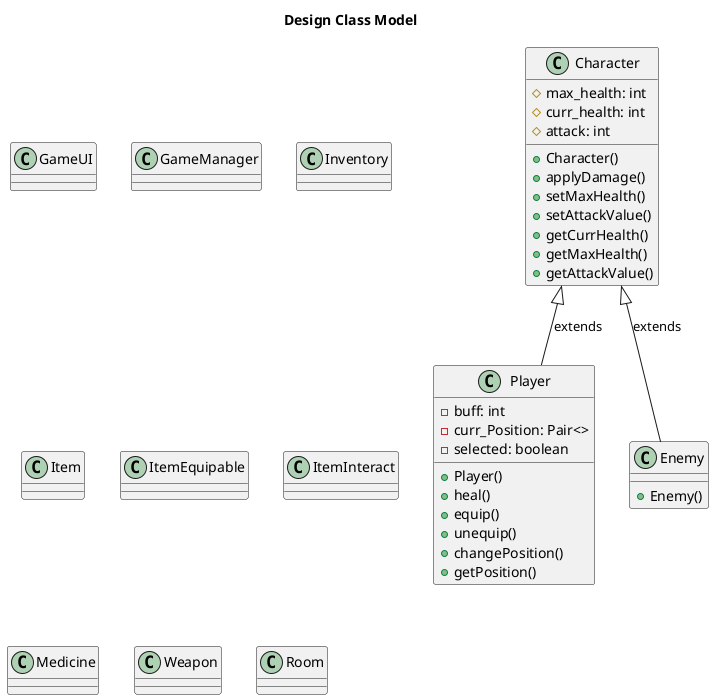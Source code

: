 @startuml DesignClassModel

title Design Class Model

class Character{
  #max_health: int
  #curr_health: int
  #attack: int
  
  +Character()
  +applyDamage()
  +setMaxHealth()
  +setAttackValue()
  +getCurrHealth()
  +getMaxHealth()
  +getAttackValue()
}

class Player{
  -buff: int
  -curr_Position: Pair<>
  -selected: boolean
  
  +Player()
  +heal()
  +equip()
  +unequip()
  +changePosition()
  +getPosition()
}

class Enemy{
  +Enemy()
}

class GameUI{}

class GameManager{}

class Inventory{}

class Item{}

class ItemEquipable{}

class ItemInteract{}

class Medicine{}

class Weapon{}

class Room{}

    Character <|-- Player : extends
    Character <|-- Enemy : extends

@enduml
